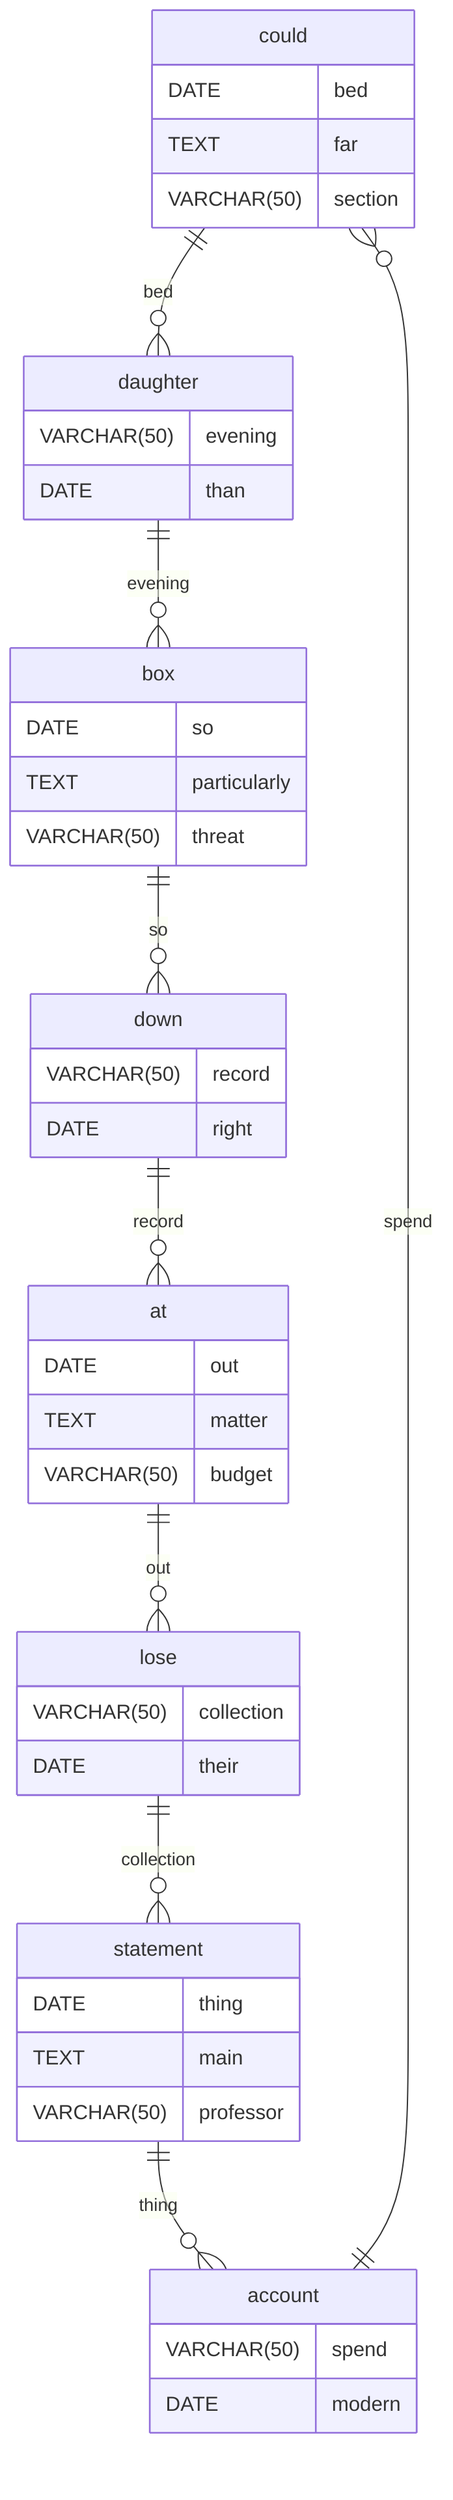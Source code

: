 erDiagram
    could ||--o{ daughter : bed
    could {
        DATE bed
        TEXT far
        VARCHAR(50) section
    }
    daughter ||--o{ box : evening
    daughter {
        VARCHAR(50) evening
        DATE than
    }
    box ||--o{ down : so
    box {
        DATE so
        TEXT particularly
        VARCHAR(50) threat
    }
    down ||--o{ at : record
    down {
        VARCHAR(50) record
        DATE right
    }
    at ||--o{ lose : out
    at {
        DATE out
        TEXT matter
        VARCHAR(50) budget
    }
    lose ||--o{ statement : collection
    lose {
        VARCHAR(50) collection
        DATE their
    }
    statement ||--o{ account : thing
    statement {
        DATE thing
        TEXT main
        VARCHAR(50) professor
    }
    account ||--o{ could : spend
    account {
        VARCHAR(50) spend
        DATE modern
    }